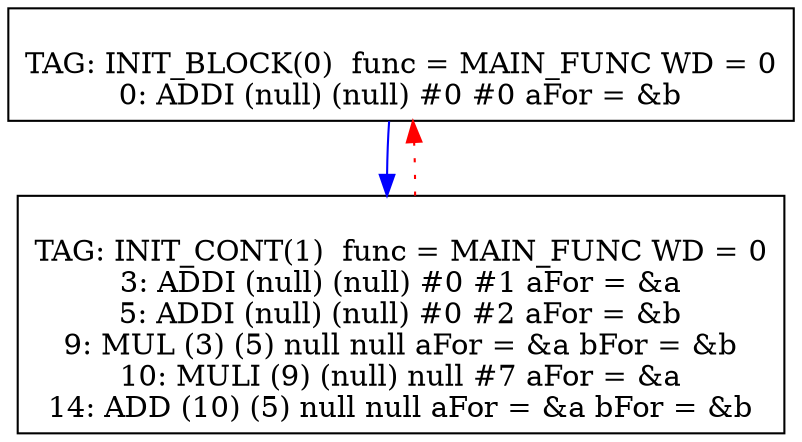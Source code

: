 digraph {
0[label="
TAG: INIT_BLOCK(0)  func = MAIN_FUNC WD = 0
0: ADDI (null) (null) #0 #0 aFor = &b
"];
0[shape=box];
0 -> 1[color=blue]
1[label="
TAG: INIT_CONT(1)  func = MAIN_FUNC WD = 0
3: ADDI (null) (null) #0 #1 aFor = &a
5: ADDI (null) (null) #0 #2 aFor = &b
9: MUL (3) (5) null null aFor = &a bFor = &b
10: MULI (9) (null) null #7 aFor = &a
14: ADD (10) (5) null null aFor = &a bFor = &b
"];
1[shape=box];
1 -> 0[color=red][style=dotted]
}